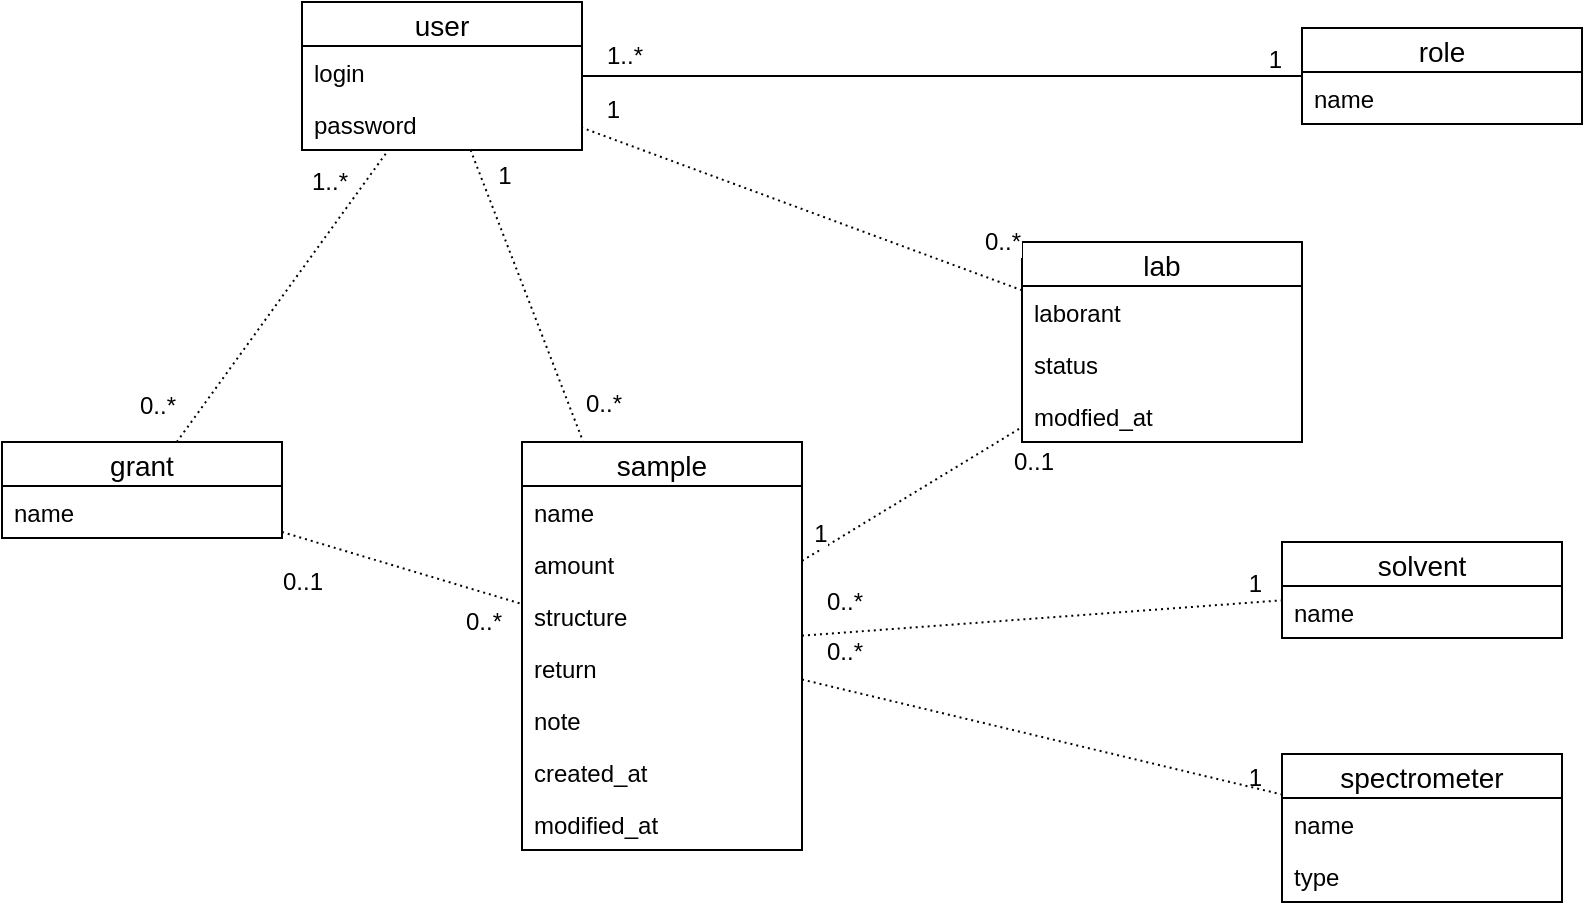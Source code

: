 <mxfile version="12.8.8" type="google"><diagram id="z4qXlLPW7GUtASiDxu0U" name="Page-1"><mxGraphModel dx="946" dy="614" grid="1" gridSize="10" guides="1" tooltips="1" connect="1" arrows="1" fold="1" page="1" pageScale="1" pageWidth="827" pageHeight="1169" math="0" shadow="0"><root><mxCell id="0"/><mxCell id="1" parent="0"/><mxCell id="kVd2rCoPdpfPif9zMAqD-22" value="" style="endArrow=none;html=1;rounded=0;" parent="1" source="kVd2rCoPdpfPif9zMAqD-1" target="kVd2rCoPdpfPif9zMAqD-8" edge="1"><mxGeometry relative="1" as="geometry"><mxPoint x="180" y="66.66" as="sourcePoint"/><mxPoint x="270" y="66.66" as="targetPoint"/></mxGeometry></mxCell><mxCell id="kVd2rCoPdpfPif9zMAqD-23" value="1" style="resizable=0;html=1;align=right;verticalAlign=bottom;" parent="kVd2rCoPdpfPif9zMAqD-22" connectable="0" vertex="1"><mxGeometry x="1" relative="1" as="geometry"><mxPoint x="-10" as="offset"/></mxGeometry></mxCell><mxCell id="kVd2rCoPdpfPif9zMAqD-24" value="1..*" style="text;html=1;align=center;verticalAlign=middle;resizable=0;points=[];labelBackgroundColor=#ffffff;" parent="kVd2rCoPdpfPif9zMAqD-22" vertex="1" connectable="0"><mxGeometry x="-0.853" y="2" relative="1" as="geometry"><mxPoint x="-6.21" y="-8" as="offset"/></mxGeometry></mxCell><mxCell id="kVd2rCoPdpfPif9zMAqD-30" value="" style="endArrow=none;html=1;rounded=0;dashed=1;dashPattern=1 2;" parent="1" source="kVd2rCoPdpfPif9zMAqD-14" target="kVd2rCoPdpfPif9zMAqD-1" edge="1"><mxGeometry relative="1" as="geometry"><mxPoint x="286" y="230" as="sourcePoint"/><mxPoint x="286" y="94" as="targetPoint"/></mxGeometry></mxCell><mxCell id="kVd2rCoPdpfPif9zMAqD-31" value="0..*" style="resizable=0;html=1;align=left;verticalAlign=bottom;" parent="kVd2rCoPdpfPif9zMAqD-30" connectable="0" vertex="1"><mxGeometry x="-1" relative="1" as="geometry"><mxPoint x="-20" y="-10" as="offset"/></mxGeometry></mxCell><mxCell id="kVd2rCoPdpfPif9zMAqD-32" value="1..*" style="resizable=0;html=1;align=right;verticalAlign=bottom;" parent="kVd2rCoPdpfPif9zMAqD-30" connectable="0" vertex="1"><mxGeometry x="1" relative="1" as="geometry"><mxPoint x="-20.24" y="25.03" as="offset"/></mxGeometry></mxCell><mxCell id="kVd2rCoPdpfPif9zMAqD-1" value="user" style="swimlane;fontStyle=0;childLayout=stackLayout;horizontal=1;startSize=22;fillColor=none;horizontalStack=0;resizeParent=1;resizeParentMax=0;resizeLast=0;collapsible=1;marginBottom=0;swimlaneFillColor=#ffffff;align=center;fontSize=14;" parent="1" vertex="1"><mxGeometry x="160" y="20" width="140" height="74" as="geometry"/></mxCell><mxCell id="kVd2rCoPdpfPif9zMAqD-2" value="login" style="text;strokeColor=none;fillColor=none;spacingLeft=4;spacingRight=4;overflow=hidden;rotatable=0;points=[[0,0.5],[1,0.5]];portConstraint=eastwest;fontSize=12;" parent="kVd2rCoPdpfPif9zMAqD-1" vertex="1"><mxGeometry y="22" width="140" height="26" as="geometry"/></mxCell><mxCell id="kVd2rCoPdpfPif9zMAqD-7" value="password" style="text;strokeColor=none;fillColor=none;spacingLeft=4;spacingRight=4;overflow=hidden;rotatable=0;points=[[0,0.5],[1,0.5]];portConstraint=eastwest;fontSize=12;" parent="kVd2rCoPdpfPif9zMAqD-1" vertex="1"><mxGeometry y="48" width="140" height="26" as="geometry"/></mxCell><mxCell id="kVd2rCoPdpfPif9zMAqD-8" value="role" style="swimlane;fontStyle=0;childLayout=stackLayout;horizontal=1;startSize=22;fillColor=none;horizontalStack=0;resizeParent=1;resizeParentMax=0;resizeLast=0;collapsible=1;marginBottom=0;swimlaneFillColor=#ffffff;align=center;fontSize=14;" parent="1" vertex="1"><mxGeometry x="660" y="33" width="140" height="48" as="geometry"/></mxCell><mxCell id="kVd2rCoPdpfPif9zMAqD-9" value="name" style="text;strokeColor=none;fillColor=none;spacingLeft=4;spacingRight=4;overflow=hidden;rotatable=0;points=[[0,0.5],[1,0.5]];portConstraint=eastwest;fontSize=12;" parent="kVd2rCoPdpfPif9zMAqD-8" vertex="1"><mxGeometry y="22" width="140" height="26" as="geometry"/></mxCell><mxCell id="kVd2rCoPdpfPif9zMAqD-46" value="spectrometer" style="swimlane;fontStyle=0;childLayout=stackLayout;horizontal=1;startSize=22;fillColor=none;horizontalStack=0;resizeParent=1;resizeParentMax=0;resizeLast=0;collapsible=1;marginBottom=0;swimlaneFillColor=#ffffff;align=center;fontSize=14;" parent="1" vertex="1"><mxGeometry x="650" y="396" width="140" height="74" as="geometry"/></mxCell><mxCell id="kVd2rCoPdpfPif9zMAqD-47" value="name" style="text;strokeColor=none;fillColor=none;spacingLeft=4;spacingRight=4;overflow=hidden;rotatable=0;points=[[0,0.5],[1,0.5]];portConstraint=eastwest;fontSize=12;" parent="kVd2rCoPdpfPif9zMAqD-46" vertex="1"><mxGeometry y="22" width="140" height="26" as="geometry"/></mxCell><mxCell id="kVd2rCoPdpfPif9zMAqD-48" value="type" style="text;strokeColor=none;fillColor=none;spacingLeft=4;spacingRight=4;overflow=hidden;rotatable=0;points=[[0,0.5],[1,0.5]];portConstraint=eastwest;fontSize=12;" parent="kVd2rCoPdpfPif9zMAqD-46" vertex="1"><mxGeometry y="48" width="140" height="26" as="geometry"/></mxCell><mxCell id="kVd2rCoPdpfPif9zMAqD-40" value="solvent" style="swimlane;fontStyle=0;childLayout=stackLayout;horizontal=1;startSize=22;fillColor=none;horizontalStack=0;resizeParent=1;resizeParentMax=0;resizeLast=0;collapsible=1;marginBottom=0;swimlaneFillColor=#ffffff;align=center;fontSize=14;" parent="1" vertex="1"><mxGeometry x="650" y="290" width="140" height="48" as="geometry"/></mxCell><mxCell id="kVd2rCoPdpfPif9zMAqD-41" value="name" style="text;strokeColor=none;fillColor=none;spacingLeft=4;spacingRight=4;overflow=hidden;rotatable=0;points=[[0,0.5],[1,0.5]];portConstraint=eastwest;fontSize=12;" parent="kVd2rCoPdpfPif9zMAqD-40" vertex="1"><mxGeometry y="22" width="140" height="26" as="geometry"/></mxCell><mxCell id="kVd2rCoPdpfPif9zMAqD-36" value="sample" style="swimlane;fontStyle=0;childLayout=stackLayout;horizontal=1;startSize=22;fillColor=none;horizontalStack=0;resizeParent=1;resizeParentMax=0;resizeLast=0;collapsible=1;marginBottom=0;swimlaneFillColor=#ffffff;align=center;fontSize=14;" parent="1" vertex="1"><mxGeometry x="270" y="240" width="140" height="204" as="geometry"/></mxCell><mxCell id="kVd2rCoPdpfPif9zMAqD-37" value="name" style="text;strokeColor=none;fillColor=none;spacingLeft=4;spacingRight=4;overflow=hidden;rotatable=0;points=[[0,0.5],[1,0.5]];portConstraint=eastwest;fontSize=12;" parent="kVd2rCoPdpfPif9zMAqD-36" vertex="1"><mxGeometry y="22" width="140" height="26" as="geometry"/></mxCell><mxCell id="kVd2rCoPdpfPif9zMAqD-38" value="amount" style="text;strokeColor=none;fillColor=none;spacingLeft=4;spacingRight=4;overflow=hidden;rotatable=0;points=[[0,0.5],[1,0.5]];portConstraint=eastwest;fontSize=12;" parent="kVd2rCoPdpfPif9zMAqD-36" vertex="1"><mxGeometry y="48" width="140" height="26" as="geometry"/></mxCell><mxCell id="kVd2rCoPdpfPif9zMAqD-44" value="structure" style="text;strokeColor=none;fillColor=none;spacingLeft=4;spacingRight=4;overflow=hidden;rotatable=0;points=[[0,0.5],[1,0.5]];portConstraint=eastwest;fontSize=12;" parent="kVd2rCoPdpfPif9zMAqD-36" vertex="1"><mxGeometry y="74" width="140" height="26" as="geometry"/></mxCell><mxCell id="kVd2rCoPdpfPif9zMAqD-50" value="return" style="text;strokeColor=none;fillColor=none;spacingLeft=4;spacingRight=4;overflow=hidden;rotatable=0;points=[[0,0.5],[1,0.5]];portConstraint=eastwest;fontSize=12;" parent="kVd2rCoPdpfPif9zMAqD-36" vertex="1"><mxGeometry y="100" width="140" height="26" as="geometry"/></mxCell><mxCell id="kVd2rCoPdpfPif9zMAqD-39" value="note" style="text;strokeColor=none;fillColor=none;spacingLeft=4;spacingRight=4;overflow=hidden;rotatable=0;points=[[0,0.5],[1,0.5]];portConstraint=eastwest;fontSize=12;" parent="kVd2rCoPdpfPif9zMAqD-36" vertex="1"><mxGeometry y="126" width="140" height="26" as="geometry"/></mxCell><mxCell id="kVd2rCoPdpfPif9zMAqD-54" value="created_at&#10;" style="text;strokeColor=none;fillColor=none;spacingLeft=4;spacingRight=4;overflow=hidden;rotatable=0;points=[[0,0.5],[1,0.5]];portConstraint=eastwest;fontSize=12;" parent="kVd2rCoPdpfPif9zMAqD-36" vertex="1"><mxGeometry y="152" width="140" height="26" as="geometry"/></mxCell><mxCell id="kVd2rCoPdpfPif9zMAqD-52" value="modified_at" style="text;strokeColor=none;fillColor=none;spacingLeft=4;spacingRight=4;overflow=hidden;rotatable=0;points=[[0,0.5],[1,0.5]];portConstraint=eastwest;fontSize=12;" parent="kVd2rCoPdpfPif9zMAqD-36" vertex="1"><mxGeometry y="178" width="140" height="26" as="geometry"/></mxCell><mxCell id="kVd2rCoPdpfPif9zMAqD-55" value="lab" style="swimlane;fontStyle=0;childLayout=stackLayout;horizontal=1;startSize=22;fillColor=none;horizontalStack=0;resizeParent=1;resizeParentMax=0;resizeLast=0;collapsible=1;marginBottom=0;swimlaneFillColor=#ffffff;align=center;fontSize=14;" parent="1" vertex="1"><mxGeometry x="520" y="140" width="140" height="100" as="geometry"/></mxCell><mxCell id="kVd2rCoPdpfPif9zMAqD-56" value="laborant" style="text;strokeColor=none;fillColor=none;spacingLeft=4;spacingRight=4;overflow=hidden;rotatable=0;points=[[0,0.5],[1,0.5]];portConstraint=eastwest;fontSize=12;" parent="kVd2rCoPdpfPif9zMAqD-55" vertex="1"><mxGeometry y="22" width="140" height="26" as="geometry"/></mxCell><mxCell id="Up5a9M_1M-7FXurQuo_C-1" value="status" style="text;strokeColor=none;fillColor=none;spacingLeft=4;spacingRight=4;overflow=hidden;rotatable=0;points=[[0,0.5],[1,0.5]];portConstraint=eastwest;fontSize=12;" vertex="1" parent="kVd2rCoPdpfPif9zMAqD-55"><mxGeometry y="48" width="140" height="26" as="geometry"/></mxCell><mxCell id="kVd2rCoPdpfPif9zMAqD-57" value="modfied_at" style="text;strokeColor=none;fillColor=none;spacingLeft=4;spacingRight=4;overflow=hidden;rotatable=0;points=[[0,0.5],[1,0.5]];portConstraint=eastwest;fontSize=12;" parent="kVd2rCoPdpfPif9zMAqD-55" vertex="1"><mxGeometry y="74" width="140" height="26" as="geometry"/></mxCell><mxCell id="kVd2rCoPdpfPif9zMAqD-61" value="" style="endArrow=none;html=1;rounded=0;dashed=1;dashPattern=1 2;" parent="1" source="kVd2rCoPdpfPif9zMAqD-1" target="kVd2rCoPdpfPif9zMAqD-36" edge="1"><mxGeometry relative="1" as="geometry"><mxPoint x="300" y="180" as="sourcePoint"/><mxPoint x="460" y="180" as="targetPoint"/></mxGeometry></mxCell><mxCell id="kVd2rCoPdpfPif9zMAqD-62" value="0..*" style="resizable=0;html=1;align=right;verticalAlign=bottom;" parent="kVd2rCoPdpfPif9zMAqD-61" connectable="0" vertex="1"><mxGeometry x="1" relative="1" as="geometry"><mxPoint x="19.88" y="-10.23" as="offset"/></mxGeometry></mxCell><mxCell id="kVd2rCoPdpfPif9zMAqD-63" value="1" style="text;html=1;align=center;verticalAlign=middle;resizable=0;points=[];labelBackgroundColor=#ffffff;" parent="kVd2rCoPdpfPif9zMAqD-61" vertex="1" connectable="0"><mxGeometry x="-0.814" y="1" relative="1" as="geometry"><mxPoint x="9.92" as="offset"/></mxGeometry></mxCell><mxCell id="kVd2rCoPdpfPif9zMAqD-68" value="" style="endArrow=none;html=1;rounded=0;dashed=1;dashPattern=1 2;" parent="1" source="kVd2rCoPdpfPif9zMAqD-36" target="kVd2rCoPdpfPif9zMAqD-40" edge="1"><mxGeometry relative="1" as="geometry"><mxPoint x="420" y="310" as="sourcePoint"/><mxPoint x="580" y="310" as="targetPoint"/></mxGeometry></mxCell><mxCell id="kVd2rCoPdpfPif9zMAqD-69" value="1" style="resizable=0;html=1;align=right;verticalAlign=bottom;" parent="kVd2rCoPdpfPif9zMAqD-68" connectable="0" vertex="1"><mxGeometry x="1" relative="1" as="geometry"><mxPoint x="-9.83" as="offset"/></mxGeometry></mxCell><mxCell id="kVd2rCoPdpfPif9zMAqD-70" value="0..*" style="text;html=1;align=center;verticalAlign=middle;resizable=0;points=[];labelBackgroundColor=#ffffff;" parent="kVd2rCoPdpfPif9zMAqD-68" vertex="1" connectable="0"><mxGeometry x="-0.923" y="2" relative="1" as="geometry"><mxPoint x="11.12" y="-14.18" as="offset"/></mxGeometry></mxCell><mxCell id="kVd2rCoPdpfPif9zMAqD-71" value="" style="endArrow=none;html=1;rounded=0;dashed=1;dashPattern=1 2;" parent="1" source="kVd2rCoPdpfPif9zMAqD-36" target="kVd2rCoPdpfPif9zMAqD-46" edge="1"><mxGeometry relative="1" as="geometry"><mxPoint x="440" y="355.682" as="sourcePoint"/><mxPoint x="680" y="337.998" as="targetPoint"/></mxGeometry></mxCell><mxCell id="kVd2rCoPdpfPif9zMAqD-72" value="1" style="resizable=0;html=1;align=right;verticalAlign=bottom;" parent="kVd2rCoPdpfPif9zMAqD-71" connectable="0" vertex="1"><mxGeometry x="1" relative="1" as="geometry"><mxPoint x="-9.83" as="offset"/></mxGeometry></mxCell><mxCell id="kVd2rCoPdpfPif9zMAqD-73" value="0..*" style="text;html=1;align=center;verticalAlign=middle;resizable=0;points=[];labelBackgroundColor=#ffffff;" parent="kVd2rCoPdpfPif9zMAqD-71" vertex="1" connectable="0"><mxGeometry x="-0.923" y="2" relative="1" as="geometry"><mxPoint x="11.12" y="-14.18" as="offset"/></mxGeometry></mxCell><mxCell id="kVd2rCoPdpfPif9zMAqD-74" value="" style="endArrow=none;html=1;rounded=0;dashed=1;dashPattern=1 2;" parent="1" source="kVd2rCoPdpfPif9zMAqD-55" target="kVd2rCoPdpfPif9zMAqD-1" edge="1"><mxGeometry relative="1" as="geometry"><mxPoint x="300" y="147.682" as="sourcePoint"/><mxPoint x="540" y="129.998" as="targetPoint"/></mxGeometry></mxCell><mxCell id="kVd2rCoPdpfPif9zMAqD-75" value="1" style="resizable=0;html=1;align=right;verticalAlign=bottom;" parent="kVd2rCoPdpfPif9zMAqD-74" connectable="0" vertex="1"><mxGeometry x="1" relative="1" as="geometry"><mxPoint x="19.83" as="offset"/></mxGeometry></mxCell><mxCell id="kVd2rCoPdpfPif9zMAqD-76" value="0..*" style="text;html=1;align=center;verticalAlign=middle;resizable=0;points=[];labelBackgroundColor=#ffffff;" parent="kVd2rCoPdpfPif9zMAqD-74" vertex="1" connectable="0"><mxGeometry x="-0.923" y="2" relative="1" as="geometry"><mxPoint x="-0.86" y="-22.73" as="offset"/></mxGeometry></mxCell><mxCell id="kVd2rCoPdpfPif9zMAqD-77" value="" style="endArrow=none;html=1;rounded=0;dashed=1;dashPattern=1 2;" parent="1" source="kVd2rCoPdpfPif9zMAqD-36" target="kVd2rCoPdpfPif9zMAqD-55" edge="1"><mxGeometry relative="1" as="geometry"><mxPoint x="390" y="270" as="sourcePoint"/><mxPoint x="550" y="270" as="targetPoint"/></mxGeometry></mxCell><mxCell id="kVd2rCoPdpfPif9zMAqD-78" value="0..1" style="resizable=0;html=1;align=right;verticalAlign=bottom;" parent="kVd2rCoPdpfPif9zMAqD-77" connectable="0" vertex="1"><mxGeometry x="1" relative="1" as="geometry"><mxPoint x="16.25" y="25.88" as="offset"/></mxGeometry></mxCell><mxCell id="kVd2rCoPdpfPif9zMAqD-79" value="1" style="text;html=1;align=center;verticalAlign=middle;resizable=0;points=[];labelBackgroundColor=#ffffff;" parent="kVd2rCoPdpfPif9zMAqD-77" vertex="1" connectable="0"><mxGeometry x="-0.788" relative="1" as="geometry"><mxPoint x="-3.24" y="-7.06" as="offset"/></mxGeometry></mxCell><mxCell id="Up5a9M_1M-7FXurQuo_C-2" value="" style="endArrow=none;html=1;rounded=0;dashed=1;dashPattern=1 2;" edge="1" parent="1" source="kVd2rCoPdpfPif9zMAqD-14" target="kVd2rCoPdpfPif9zMAqD-36"><mxGeometry relative="1" as="geometry"><mxPoint x="330" y="290" as="sourcePoint"/><mxPoint x="490" y="290" as="targetPoint"/></mxGeometry></mxCell><mxCell id="Up5a9M_1M-7FXurQuo_C-3" value="0..*" style="resizable=0;html=1;align=right;verticalAlign=bottom;" connectable="0" vertex="1" parent="Up5a9M_1M-7FXurQuo_C-2"><mxGeometry x="1" relative="1" as="geometry"><mxPoint x="-9.97" y="17.08" as="offset"/></mxGeometry></mxCell><mxCell id="Up5a9M_1M-7FXurQuo_C-4" value="0..1" style="text;html=1;align=center;verticalAlign=middle;resizable=0;points=[];labelBackgroundColor=#ffffff;" vertex="1" connectable="0" parent="Up5a9M_1M-7FXurQuo_C-2"><mxGeometry x="-0.702" relative="1" as="geometry"><mxPoint x="-8.2" y="19.54" as="offset"/></mxGeometry></mxCell><mxCell id="kVd2rCoPdpfPif9zMAqD-14" value="grant" style="swimlane;fontStyle=0;childLayout=stackLayout;horizontal=1;startSize=22;fillColor=none;horizontalStack=0;resizeParent=1;resizeParentMax=0;resizeLast=0;collapsible=1;marginBottom=0;swimlaneFillColor=#ffffff;align=center;fontSize=14;" parent="1" vertex="1"><mxGeometry x="10" y="240" width="140" height="48" as="geometry"/></mxCell><mxCell id="kVd2rCoPdpfPif9zMAqD-16" value="name&#10;" style="text;strokeColor=none;fillColor=none;spacingLeft=4;spacingRight=4;overflow=hidden;rotatable=0;points=[[0,0.5],[1,0.5]];portConstraint=eastwest;fontSize=12;" parent="kVd2rCoPdpfPif9zMAqD-14" vertex="1"><mxGeometry y="22" width="140" height="26" as="geometry"/></mxCell></root></mxGraphModel></diagram></mxfile>
